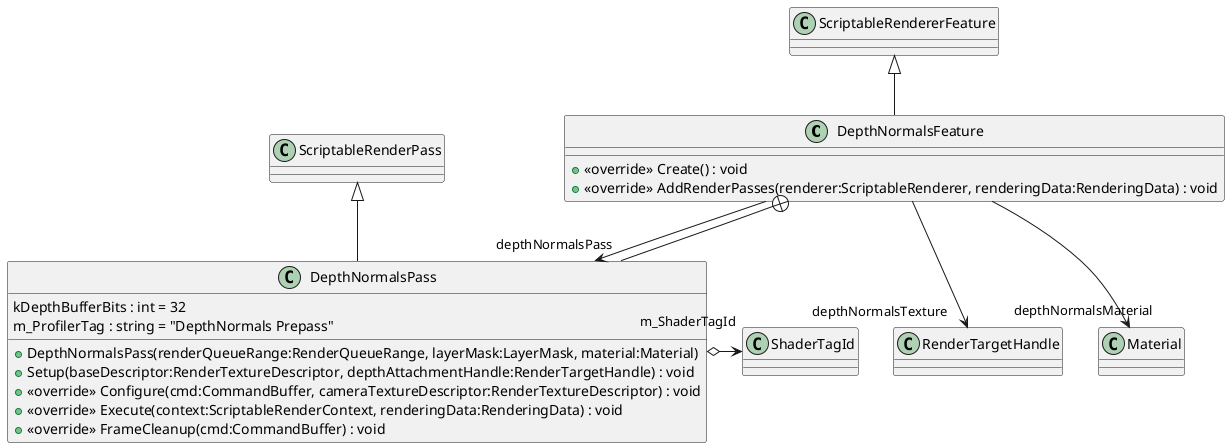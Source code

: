 @startuml
class DepthNormalsFeature {
    + <<override>> Create() : void
    + <<override>> AddRenderPasses(renderer:ScriptableRenderer, renderingData:RenderingData) : void
}
class DepthNormalsPass {
    kDepthBufferBits : int = 32
    m_ProfilerTag : string = "DepthNormals Prepass"
    + DepthNormalsPass(renderQueueRange:RenderQueueRange, layerMask:LayerMask, material:Material)
    + Setup(baseDescriptor:RenderTextureDescriptor, depthAttachmentHandle:RenderTargetHandle) : void
    + <<override>> Configure(cmd:CommandBuffer, cameraTextureDescriptor:RenderTextureDescriptor) : void
    + <<override>> Execute(context:ScriptableRenderContext, renderingData:RenderingData) : void
    + <<override>> FrameCleanup(cmd:CommandBuffer) : void
}
ScriptableRendererFeature <|-- DepthNormalsFeature
DepthNormalsFeature --> "depthNormalsPass" DepthNormalsPass
DepthNormalsFeature --> "depthNormalsTexture" RenderTargetHandle
DepthNormalsFeature --> "depthNormalsMaterial" Material
DepthNormalsFeature +-- DepthNormalsPass
ScriptableRenderPass <|-- DepthNormalsPass
DepthNormalsPass o-> "m_ShaderTagId" ShaderTagId
@enduml
